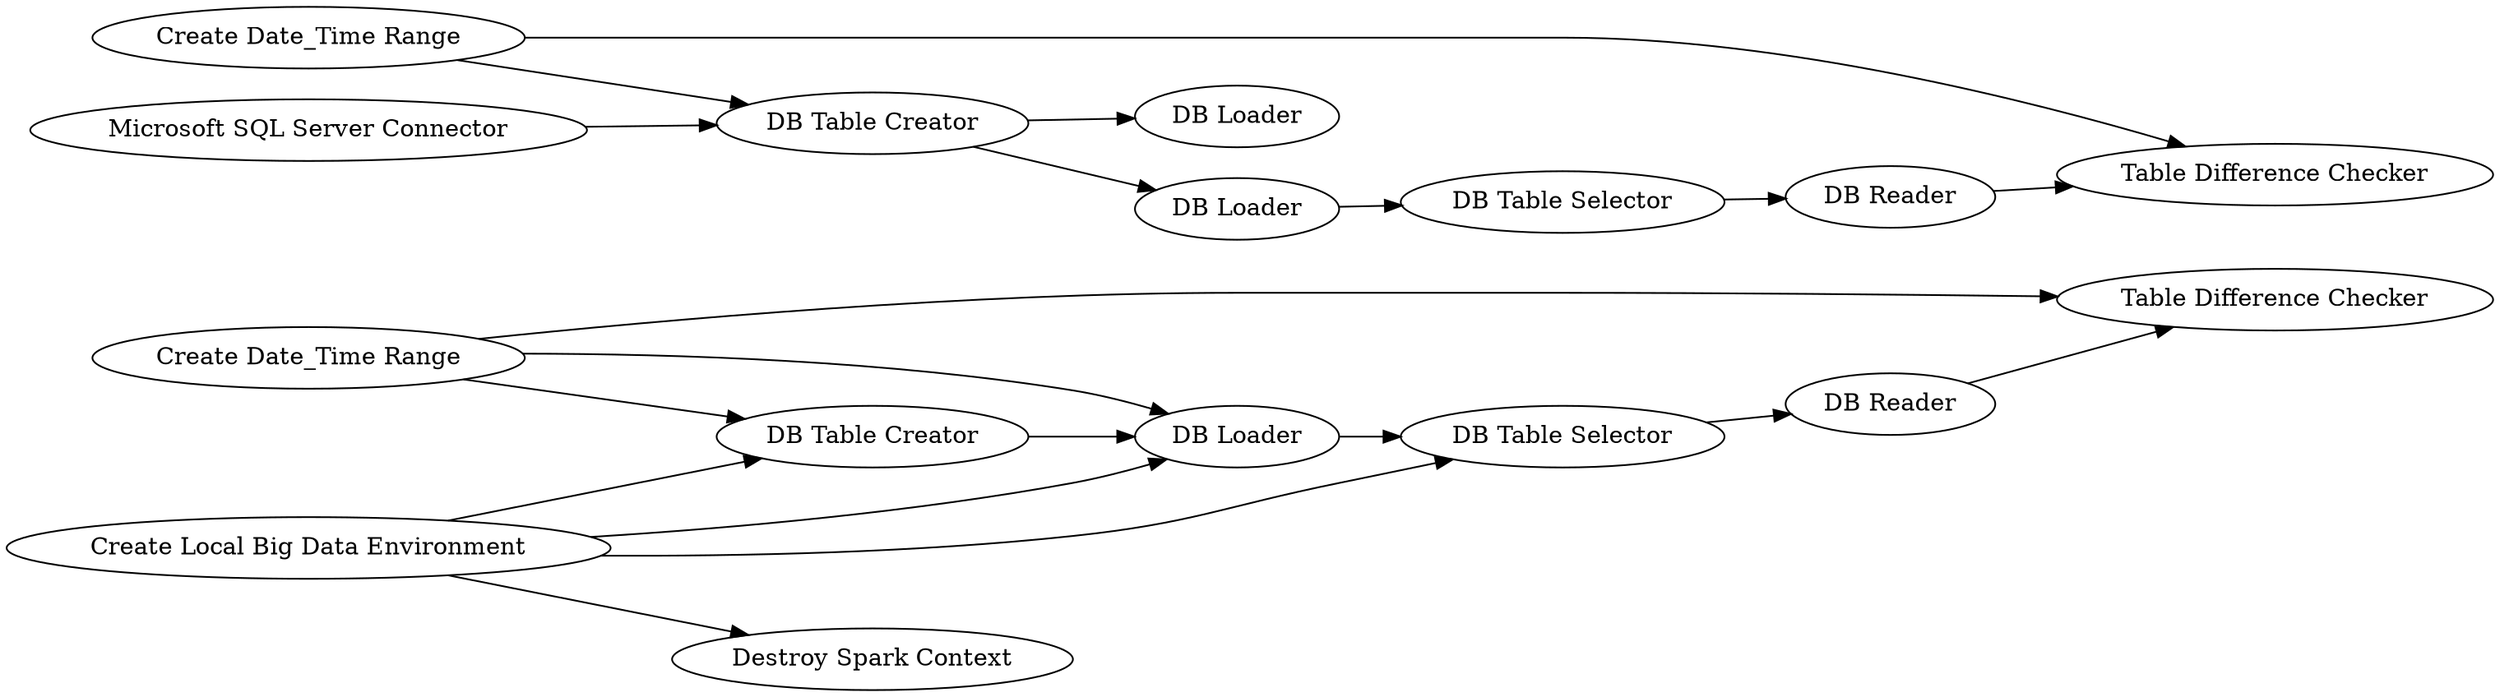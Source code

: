digraph {
	"-851683347430650098_5" [label="DB Table Selector"]
	"-851683347430650098_21" [label="DB Loader"]
	"-851683347430650098_2" [label="Create Local Big Data Environment"]
	"-851683347430650098_1" [label="Create Date_Time Range"]
	"-851683347430650098_17" [label="DB Reader"]
	"-851683347430650098_25" [label="Table Difference Checker"]
	"-851683347430650098_15" [label="DB Table Selector"]
	"-851683347430650098_8" [label="Table Difference Checker"]
	"-851683347430650098_7" [label="Destroy Spark Context"]
	"-851683347430650098_16" [label="DB Loader"]
	"-851683347430650098_14" [label="DB Table Creator"]
	"-851683347430650098_6" [label="DB Reader"]
	"-851683347430650098_3" [label="DB Table Creator"]
	"-851683347430650098_18" [label="Create Date_Time Range"]
	"-851683347430650098_4" [label="DB Loader"]
	"-851683347430650098_24" [label="Microsoft SQL Server Connector"]
	"-851683347430650098_2" -> "-851683347430650098_5"
	"-851683347430650098_3" -> "-851683347430650098_4"
	"-851683347430650098_2" -> "-851683347430650098_4"
	"-851683347430650098_17" -> "-851683347430650098_25"
	"-851683347430650098_2" -> "-851683347430650098_7"
	"-851683347430650098_15" -> "-851683347430650098_17"
	"-851683347430650098_24" -> "-851683347430650098_14"
	"-851683347430650098_2" -> "-851683347430650098_3"
	"-851683347430650098_1" -> "-851683347430650098_4"
	"-851683347430650098_14" -> "-851683347430650098_16"
	"-851683347430650098_6" -> "-851683347430650098_8"
	"-851683347430650098_16" -> "-851683347430650098_15"
	"-851683347430650098_1" -> "-851683347430650098_3"
	"-851683347430650098_4" -> "-851683347430650098_5"
	"-851683347430650098_5" -> "-851683347430650098_6"
	"-851683347430650098_14" -> "-851683347430650098_21"
	"-851683347430650098_18" -> "-851683347430650098_25"
	"-851683347430650098_18" -> "-851683347430650098_14"
	"-851683347430650098_1" -> "-851683347430650098_8"
	rankdir=LR
}

